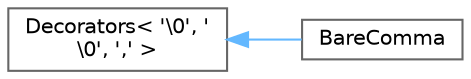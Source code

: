 digraph "Graphical Class Hierarchy"
{
 // LATEX_PDF_SIZE
  bgcolor="transparent";
  edge [fontname=Helvetica,fontsize=10,labelfontname=Helvetica,labelfontsize=10];
  node [fontname=Helvetica,fontsize=10,shape=box,height=0.2,width=0.4];
  rankdir="LR";
  Node0 [id="Node000000",label="Decorators\< '\\0', '\l\\0', ',' \>",height=0.2,width=0.4,color="grey40", fillcolor="white", style="filled",URL="$structFoam_1_1FlatOutput_1_1Decorators.html",tooltip=" "];
  Node0 -> Node1 [id="edge4508_Node000000_Node000001",dir="back",color="steelblue1",style="solid",tooltip=" "];
  Node1 [id="Node000001",label="BareComma",height=0.2,width=0.4,color="grey40", fillcolor="white", style="filled",URL="$structFoam_1_1FlatOutput_1_1BareComma.html",tooltip="Surround with '\\0' and '\\0' separate with ','."];
}
